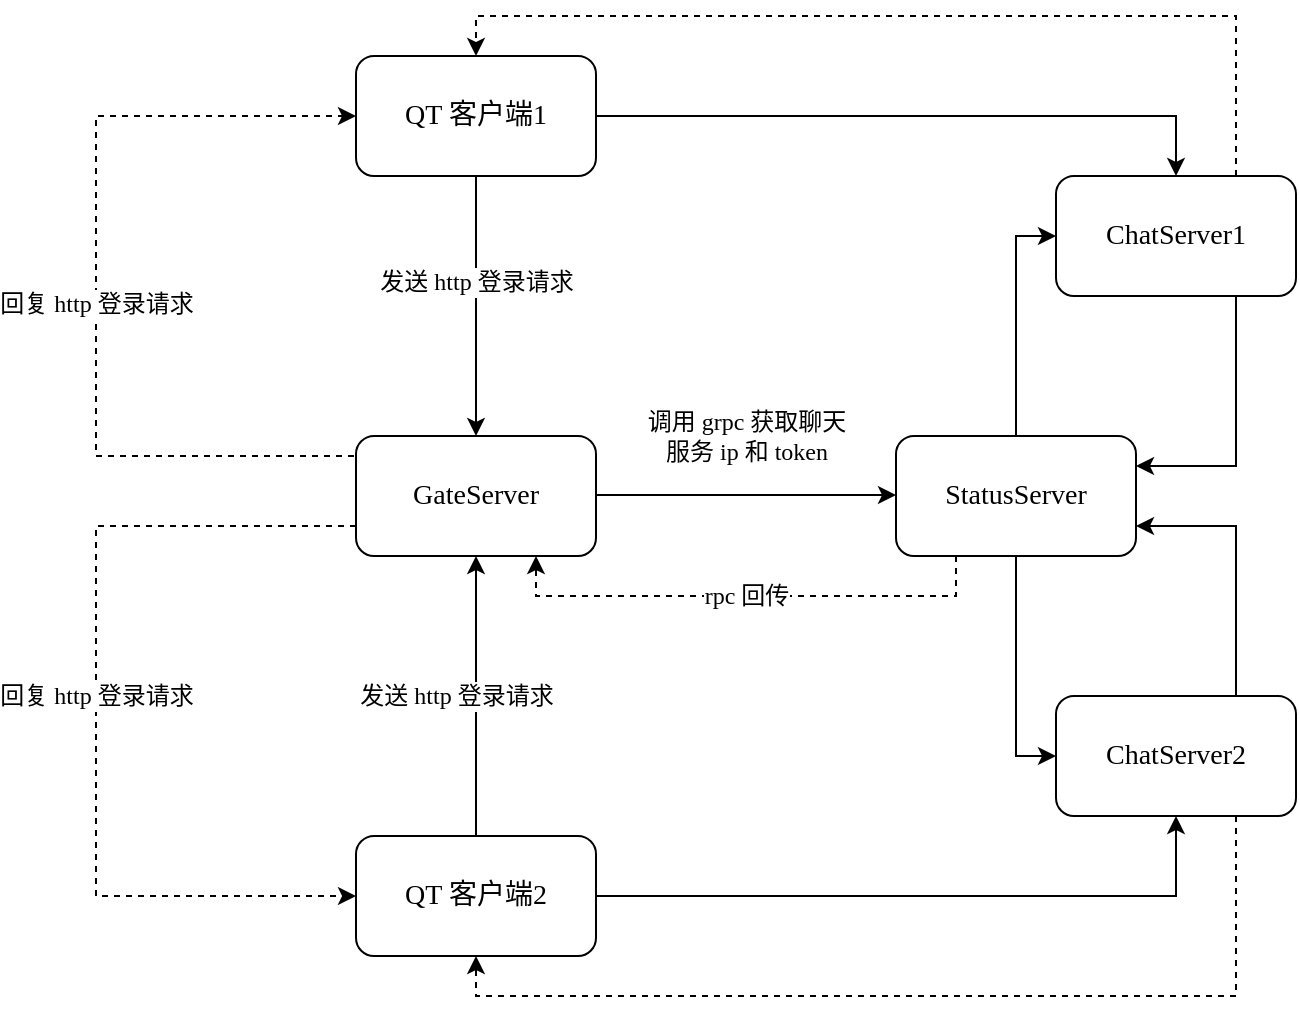 <mxfile version="26.0.11">
  <diagram name="第 1 页" id="TxS_lY2HssMChClaPYfl">
    <mxGraphModel dx="1213" dy="738" grid="1" gridSize="10" guides="1" tooltips="1" connect="1" arrows="1" fold="1" page="1" pageScale="1" pageWidth="827" pageHeight="1169" math="0" shadow="0">
      <root>
        <mxCell id="0" />
        <mxCell id="1" parent="0" />
        <mxCell id="oZfcmapeIjgIO2fsvgBL-3" value="" style="edgeStyle=orthogonalEdgeStyle;rounded=0;orthogonalLoop=1;jettySize=auto;html=1;" parent="1" source="Mtdpky6lYs94UV7-e1bo-1" target="oZfcmapeIjgIO2fsvgBL-1" edge="1">
          <mxGeometry relative="1" as="geometry" />
        </mxCell>
        <mxCell id="oZfcmapeIjgIO2fsvgBL-4" value="&lt;font face=&quot;微软雅黑&quot; style=&quot;font-size: 12px;&quot;&gt;发送 http 登录请求&lt;/font&gt;" style="edgeLabel;html=1;align=center;verticalAlign=middle;resizable=0;points=[];" parent="oZfcmapeIjgIO2fsvgBL-3" vertex="1" connectable="0">
          <mxGeometry x="-0.193" y="-1" relative="1" as="geometry">
            <mxPoint x="1" as="offset" />
          </mxGeometry>
        </mxCell>
        <mxCell id="oZfcmapeIjgIO2fsvgBL-26" style="edgeStyle=orthogonalEdgeStyle;rounded=0;orthogonalLoop=1;jettySize=auto;html=1;exitX=1;exitY=0.5;exitDx=0;exitDy=0;entryX=0.5;entryY=0;entryDx=0;entryDy=0;" parent="1" source="Mtdpky6lYs94UV7-e1bo-1" edge="1">
          <mxGeometry relative="1" as="geometry">
            <mxPoint x="340" y="100" as="sourcePoint" />
            <mxPoint x="620" y="130" as="targetPoint" />
            <Array as="points">
              <mxPoint x="620" y="100" />
            </Array>
          </mxGeometry>
        </mxCell>
        <mxCell id="Mtdpky6lYs94UV7-e1bo-1" value="&lt;font face=&quot;微软雅黑&quot; style=&quot;font-size: 14px;&quot;&gt;QT 客户端1&lt;/font&gt;" style="rounded=1;whiteSpace=wrap;html=1;" parent="1" vertex="1">
          <mxGeometry x="210" y="70" width="120" height="60" as="geometry" />
        </mxCell>
        <mxCell id="oZfcmapeIjgIO2fsvgBL-5" style="edgeStyle=orthogonalEdgeStyle;rounded=0;orthogonalLoop=1;jettySize=auto;html=1;exitX=0;exitY=0.25;exitDx=0;exitDy=0;entryX=0;entryY=0.5;entryDx=0;entryDy=0;dashed=1;" parent="1" source="oZfcmapeIjgIO2fsvgBL-1" target="Mtdpky6lYs94UV7-e1bo-1" edge="1">
          <mxGeometry relative="1" as="geometry">
            <mxPoint x="160" y="270" as="sourcePoint" />
            <mxPoint x="160" y="90" as="targetPoint" />
            <Array as="points">
              <mxPoint x="210" y="270" />
              <mxPoint x="80" y="270" />
              <mxPoint x="80" y="100" />
            </Array>
          </mxGeometry>
        </mxCell>
        <mxCell id="oZfcmapeIjgIO2fsvgBL-6" value="&lt;font face=&quot;微软雅黑&quot; style=&quot;font-size: 12px;&quot;&gt;回复 http 登录请求&lt;/font&gt;" style="edgeLabel;html=1;align=center;verticalAlign=middle;resizable=0;points=[];" parent="oZfcmapeIjgIO2fsvgBL-5" vertex="1" connectable="0">
          <mxGeometry x="-0.029" relative="1" as="geometry">
            <mxPoint as="offset" />
          </mxGeometry>
        </mxCell>
        <mxCell id="oZfcmapeIjgIO2fsvgBL-19" style="edgeStyle=orthogonalEdgeStyle;rounded=0;orthogonalLoop=1;jettySize=auto;html=1;entryX=0;entryY=0.5;entryDx=0;entryDy=0;exitX=0;exitY=0.75;exitDx=0;exitDy=0;dashed=1;" parent="1" source="oZfcmapeIjgIO2fsvgBL-1" target="oZfcmapeIjgIO2fsvgBL-16" edge="1">
          <mxGeometry relative="1" as="geometry">
            <mxPoint x="180" y="305" as="sourcePoint" />
            <mxPoint x="130" y="470" as="targetPoint" />
            <Array as="points">
              <mxPoint x="80" y="305" />
              <mxPoint x="80" y="490" />
            </Array>
          </mxGeometry>
        </mxCell>
        <mxCell id="oZfcmapeIjgIO2fsvgBL-1" value="&lt;font face=&quot;微软雅黑&quot; style=&quot;font-size: 14px;&quot;&gt;GateServer&lt;/font&gt;" style="rounded=1;whiteSpace=wrap;html=1;" parent="1" vertex="1">
          <mxGeometry x="210" y="260" width="120" height="60" as="geometry" />
        </mxCell>
        <mxCell id="oZfcmapeIjgIO2fsvgBL-27" style="edgeStyle=orthogonalEdgeStyle;rounded=0;orthogonalLoop=1;jettySize=auto;html=1;exitX=0.75;exitY=1;exitDx=0;exitDy=0;entryX=1;entryY=0.25;entryDx=0;entryDy=0;" parent="1" source="oZfcmapeIjgIO2fsvgBL-9" target="oZfcmapeIjgIO2fsvgBL-7" edge="1">
          <mxGeometry relative="1" as="geometry" />
        </mxCell>
        <mxCell id="oZfcmapeIjgIO2fsvgBL-29" style="edgeStyle=orthogonalEdgeStyle;rounded=0;orthogonalLoop=1;jettySize=auto;html=1;exitX=0.75;exitY=0;exitDx=0;exitDy=0;entryX=0.5;entryY=0;entryDx=0;entryDy=0;dashed=1;" parent="1" source="oZfcmapeIjgIO2fsvgBL-9" target="Mtdpky6lYs94UV7-e1bo-1" edge="1">
          <mxGeometry relative="1" as="geometry" />
        </mxCell>
        <mxCell id="oZfcmapeIjgIO2fsvgBL-9" value="&lt;font face=&quot;微软雅黑&quot; style=&quot;font-size: 14px;&quot;&gt;ChatServer1&lt;/font&gt;" style="rounded=1;whiteSpace=wrap;html=1;" parent="1" vertex="1">
          <mxGeometry x="560" y="130" width="120" height="60" as="geometry" />
        </mxCell>
        <mxCell id="oZfcmapeIjgIO2fsvgBL-28" style="edgeStyle=orthogonalEdgeStyle;rounded=0;orthogonalLoop=1;jettySize=auto;html=1;exitX=0.75;exitY=0;exitDx=0;exitDy=0;entryX=1;entryY=0.75;entryDx=0;entryDy=0;" parent="1" source="oZfcmapeIjgIO2fsvgBL-10" target="oZfcmapeIjgIO2fsvgBL-7" edge="1">
          <mxGeometry relative="1" as="geometry" />
        </mxCell>
        <mxCell id="oZfcmapeIjgIO2fsvgBL-30" style="edgeStyle=orthogonalEdgeStyle;rounded=0;orthogonalLoop=1;jettySize=auto;html=1;exitX=0.75;exitY=1;exitDx=0;exitDy=0;entryX=0.5;entryY=1;entryDx=0;entryDy=0;dashed=1;" parent="1" source="oZfcmapeIjgIO2fsvgBL-10" target="oZfcmapeIjgIO2fsvgBL-16" edge="1">
          <mxGeometry relative="1" as="geometry" />
        </mxCell>
        <mxCell id="oZfcmapeIjgIO2fsvgBL-10" value="&lt;font face=&quot;微软雅黑&quot; style=&quot;font-size: 14px;&quot;&gt;ChatServer2&lt;/font&gt;" style="rounded=1;whiteSpace=wrap;html=1;" parent="1" vertex="1">
          <mxGeometry x="560" y="390" width="120" height="60" as="geometry" />
        </mxCell>
        <mxCell id="oZfcmapeIjgIO2fsvgBL-12" value="" style="edgeStyle=orthogonalEdgeStyle;rounded=0;orthogonalLoop=1;jettySize=auto;html=1;exitX=1;exitY=0.5;exitDx=0;exitDy=0;" parent="1" target="oZfcmapeIjgIO2fsvgBL-7" edge="1">
          <mxGeometry relative="1" as="geometry">
            <mxPoint x="330" y="289.5" as="sourcePoint" />
            <mxPoint x="707" y="289.5" as="targetPoint" />
          </mxGeometry>
        </mxCell>
        <mxCell id="oZfcmapeIjgIO2fsvgBL-13" value="&lt;div style=&quot;text-align: justify;&quot;&gt;&lt;br&gt;&lt;/div&gt;" style="edgeLabel;html=1;align=left;verticalAlign=middle;resizable=0;points=[];" parent="oZfcmapeIjgIO2fsvgBL-12" vertex="1" connectable="0">
          <mxGeometry x="-0.327" y="3" relative="1" as="geometry">
            <mxPoint x="-274" y="94" as="offset" />
          </mxGeometry>
        </mxCell>
        <mxCell id="oZfcmapeIjgIO2fsvgBL-14" style="edgeStyle=orthogonalEdgeStyle;rounded=0;orthogonalLoop=1;jettySize=auto;html=1;exitX=0.5;exitY=0;exitDx=0;exitDy=0;entryX=0;entryY=0.5;entryDx=0;entryDy=0;" parent="1" source="oZfcmapeIjgIO2fsvgBL-7" target="oZfcmapeIjgIO2fsvgBL-9" edge="1">
          <mxGeometry relative="1" as="geometry" />
        </mxCell>
        <mxCell id="oZfcmapeIjgIO2fsvgBL-15" style="edgeStyle=orthogonalEdgeStyle;rounded=0;orthogonalLoop=1;jettySize=auto;html=1;exitX=0.5;exitY=1;exitDx=0;exitDy=0;entryX=0;entryY=0.5;entryDx=0;entryDy=0;" parent="1" source="oZfcmapeIjgIO2fsvgBL-7" target="oZfcmapeIjgIO2fsvgBL-10" edge="1">
          <mxGeometry relative="1" as="geometry" />
        </mxCell>
        <mxCell id="oZfcmapeIjgIO2fsvgBL-23" style="edgeStyle=orthogonalEdgeStyle;rounded=0;orthogonalLoop=1;jettySize=auto;html=1;exitX=0.25;exitY=1;exitDx=0;exitDy=0;entryX=0.75;entryY=1;entryDx=0;entryDy=0;dashed=1;" parent="1" source="oZfcmapeIjgIO2fsvgBL-7" target="oZfcmapeIjgIO2fsvgBL-1" edge="1">
          <mxGeometry relative="1" as="geometry" />
        </mxCell>
        <mxCell id="oZfcmapeIjgIO2fsvgBL-24" value="&lt;font style=&quot;font-size: 12px;&quot; face=&quot;微软雅黑&quot;&gt;rpc 回传&lt;/font&gt;" style="edgeLabel;html=1;align=center;verticalAlign=middle;resizable=0;points=[];" parent="oZfcmapeIjgIO2fsvgBL-23" vertex="1" connectable="0">
          <mxGeometry x="0.155" y="2" relative="1" as="geometry">
            <mxPoint x="19" y="-2" as="offset" />
          </mxGeometry>
        </mxCell>
        <mxCell id="oZfcmapeIjgIO2fsvgBL-7" value="&lt;font face=&quot;微软雅黑&quot; style=&quot;font-size: 14px;&quot;&gt;StatusServer&lt;/font&gt;" style="rounded=1;whiteSpace=wrap;html=1;" parent="1" vertex="1">
          <mxGeometry x="480" y="260" width="120" height="60" as="geometry" />
        </mxCell>
        <mxCell id="oZfcmapeIjgIO2fsvgBL-17" style="edgeStyle=orthogonalEdgeStyle;rounded=0;orthogonalLoop=1;jettySize=auto;html=1;exitX=0.5;exitY=0;exitDx=0;exitDy=0;entryX=0.5;entryY=1;entryDx=0;entryDy=0;" parent="1" source="oZfcmapeIjgIO2fsvgBL-16" target="oZfcmapeIjgIO2fsvgBL-1" edge="1">
          <mxGeometry relative="1" as="geometry" />
        </mxCell>
        <mxCell id="oZfcmapeIjgIO2fsvgBL-16" value="&lt;font face=&quot;微软雅黑&quot; style=&quot;font-size: 14px;&quot;&gt;QT 客户端2&lt;/font&gt;" style="rounded=1;whiteSpace=wrap;html=1;" parent="1" vertex="1">
          <mxGeometry x="210" y="460" width="120" height="60" as="geometry" />
        </mxCell>
        <mxCell id="oZfcmapeIjgIO2fsvgBL-21" value="&lt;font face=&quot;微软雅黑&quot;&gt;调用 grpc 获取聊天&lt;/font&gt;&lt;div&gt;&lt;font face=&quot;微软雅黑&quot;&gt;服务 ip 和 token&lt;/font&gt;&lt;/div&gt;" style="text;html=1;align=center;verticalAlign=middle;resizable=0;points=[];autosize=1;strokeColor=none;fillColor=none;" parent="1" vertex="1">
          <mxGeometry x="340" y="240" width="130" height="40" as="geometry" />
        </mxCell>
        <mxCell id="oZfcmapeIjgIO2fsvgBL-25" style="edgeStyle=orthogonalEdgeStyle;rounded=0;orthogonalLoop=1;jettySize=auto;html=1;exitX=1;exitY=0.5;exitDx=0;exitDy=0;entryX=0.5;entryY=1;entryDx=0;entryDy=0;" parent="1" source="oZfcmapeIjgIO2fsvgBL-16" target="oZfcmapeIjgIO2fsvgBL-10" edge="1">
          <mxGeometry relative="1" as="geometry" />
        </mxCell>
        <mxCell id="oZfcmapeIjgIO2fsvgBL-31" value="&lt;font face=&quot;微软雅黑&quot; style=&quot;font-size: 12px;&quot;&gt;发送 http 登录请求&lt;/font&gt;" style="edgeLabel;html=1;align=center;verticalAlign=middle;resizable=0;points=[];" parent="1" vertex="1" connectable="0">
          <mxGeometry x="260" y="390" as="geometry" />
        </mxCell>
        <mxCell id="oZfcmapeIjgIO2fsvgBL-32" value="&lt;font face=&quot;微软雅黑&quot; style=&quot;font-size: 12px;&quot;&gt;回复 http 登录请求&lt;/font&gt;" style="edgeLabel;html=1;align=center;verticalAlign=middle;resizable=0;points=[];" parent="1" vertex="1" connectable="0">
          <mxGeometry x="80" y="390" as="geometry" />
        </mxCell>
      </root>
    </mxGraphModel>
  </diagram>
</mxfile>
